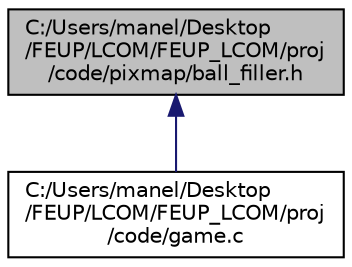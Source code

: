 digraph "C:/Users/manel/Desktop/FEUP/LCOM/FEUP_LCOM/proj/code/pixmap/ball_filler.h"
{
 // INTERACTIVE_SVG=YES
 // LATEX_PDF_SIZE
  bgcolor="transparent";
  edge [fontname="Helvetica",fontsize="10",labelfontname="Helvetica",labelfontsize="10"];
  node [fontname="Helvetica",fontsize="10",shape=record];
  Node1 [label="C:/Users/manel/Desktop\l/FEUP/LCOM/FEUP_LCOM/proj\l/code/pixmap/ball_filler.h",height=0.2,width=0.4,color="black", fillcolor="grey75", style="filled", fontcolor="black",tooltip=" "];
  Node1 -> Node2 [dir="back",color="midnightblue",fontsize="10",style="solid"];
  Node2 [label="C:/Users/manel/Desktop\l/FEUP/LCOM/FEUP_LCOM/proj\l/code/game.c",height=0.2,width=0.4,color="black",URL="$game_8c.html",tooltip=" "];
}
